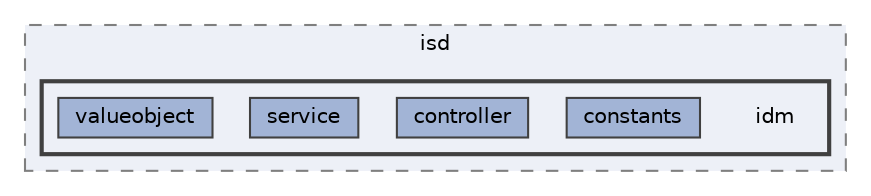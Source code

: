 digraph "repository/isd/src/main/java/com/sterlite/cal/isd/idm"
{
 // LATEX_PDF_SIZE
  bgcolor="transparent";
  edge [fontname=Helvetica,fontsize=10,labelfontname=Helvetica,labelfontsize=10];
  node [fontname=Helvetica,fontsize=10,shape=box,height=0.2,width=0.4];
  compound=true
  subgraph clusterdir_3861a366a4d2c6ace20a0b0c723f229b {
    graph [ bgcolor="#edf0f7", pencolor="grey50", label="isd", fontname=Helvetica,fontsize=10 style="filled,dashed", URL="dir_3861a366a4d2c6ace20a0b0c723f229b.html",tooltip=""]
  subgraph clusterdir_3f41cfe710bcfcfc80fcb8cce0b28b15 {
    graph [ bgcolor="#edf0f7", pencolor="grey25", label="", fontname=Helvetica,fontsize=10 style="filled,bold", URL="dir_3f41cfe710bcfcfc80fcb8cce0b28b15.html",tooltip=""]
    dir_3f41cfe710bcfcfc80fcb8cce0b28b15 [shape=plaintext, label="idm"];
  dir_3b1c51f4e2b0be86ab2a558fed26c962 [label="constants", fillcolor="#a2b4d6", color="grey25", style="filled", URL="dir_3b1c51f4e2b0be86ab2a558fed26c962.html",tooltip=""];
  dir_07833719f1afcbc332f43b75cbfba64c [label="controller", fillcolor="#a2b4d6", color="grey25", style="filled", URL="dir_07833719f1afcbc332f43b75cbfba64c.html",tooltip=""];
  dir_7ea0c6c49b50b477ebe86c77fbd81120 [label="service", fillcolor="#a2b4d6", color="grey25", style="filled", URL="dir_7ea0c6c49b50b477ebe86c77fbd81120.html",tooltip=""];
  dir_73e8c1f6a25917e07c428a82a0e3b091 [label="valueobject", fillcolor="#a2b4d6", color="grey25", style="filled", URL="dir_73e8c1f6a25917e07c428a82a0e3b091.html",tooltip=""];
  }
  }
}

